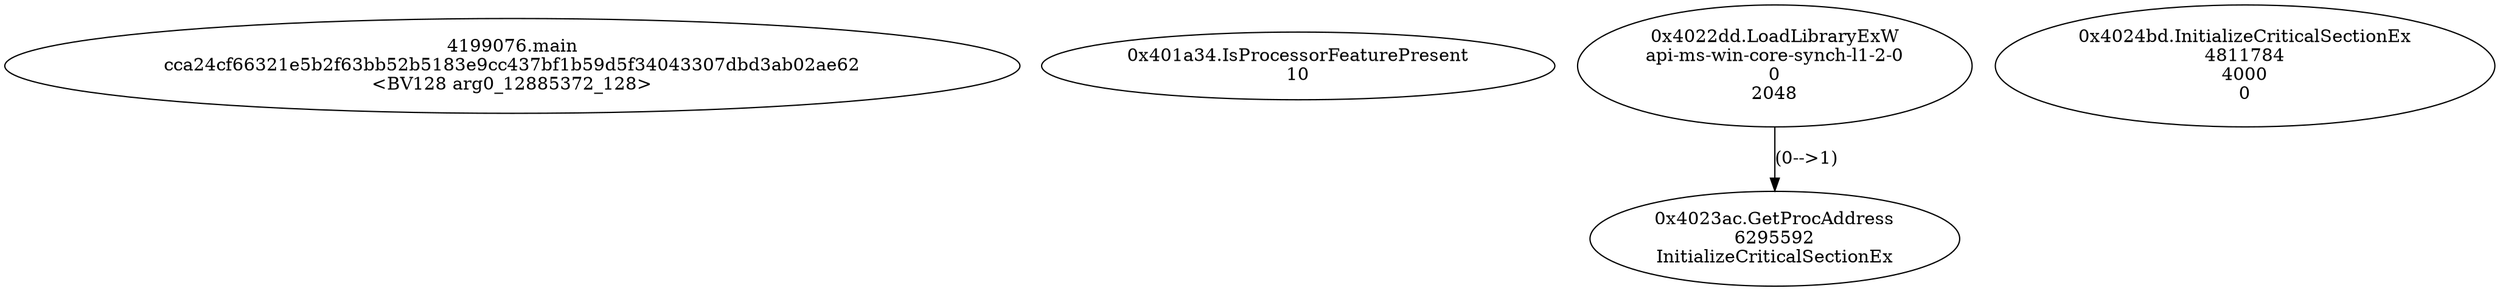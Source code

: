 // Global SCDG with merge call
digraph {
	0 [label="4199076.main
cca24cf66321e5b2f63bb52b5183e9cc437bf1b59d5f34043307dbd3ab02ae62
<BV128 arg0_12885372_128>"]
	1 [label="0x401a34.IsProcessorFeaturePresent
10"]
	2 [label="0x4022dd.LoadLibraryExW
api-ms-win-core-synch-l1-2-0
0
2048"]
	3 [label="0x4023ac.GetProcAddress
6295592
InitializeCriticalSectionEx"]
	2 -> 3 [label="(0-->1)"]
	4 [label="0x4024bd.InitializeCriticalSectionEx
4811784
4000
0"]
}
